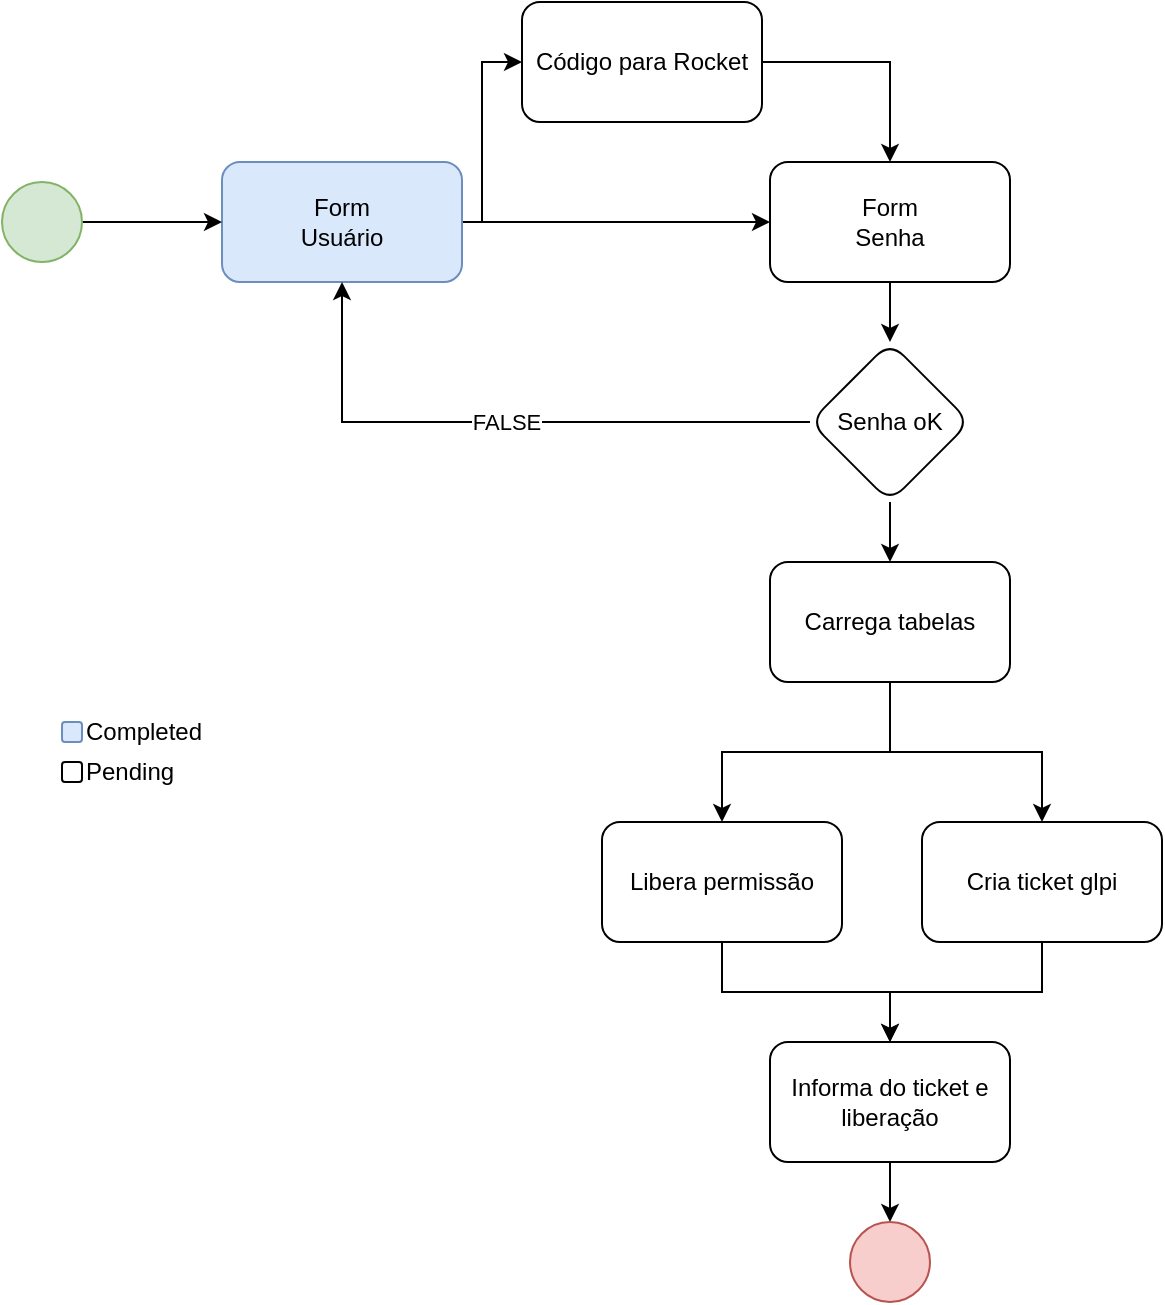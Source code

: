 <mxfile version="14.9.0" type="device"><diagram id="CQ-E3pTUVAAmznHMhiSK" name="Page-1"><mxGraphModel dx="2249" dy="762" grid="1" gridSize="10" guides="1" tooltips="1" connect="1" arrows="1" fold="1" page="1" pageScale="1" pageWidth="827" pageHeight="1169" math="0" shadow="0"><root><mxCell id="0"/><mxCell id="1" parent="0"/><mxCell id="MpxOjJPeVTy1EKCFRsP5-7" value="" style="edgeStyle=orthogonalEdgeStyle;rounded=0;orthogonalLoop=1;jettySize=auto;html=1;entryX=0;entryY=0.5;entryDx=0;entryDy=0;" parent="1" source="MpxOjJPeVTy1EKCFRsP5-1" target="MpxOjJPeVTy1EKCFRsP5-4" edge="1"><mxGeometry relative="1" as="geometry"><mxPoint x="280" y="210" as="targetPoint"/></mxGeometry></mxCell><mxCell id="MpxOjJPeVTy1EKCFRsP5-9" value="" style="edgeStyle=orthogonalEdgeStyle;rounded=0;orthogonalLoop=1;jettySize=auto;html=1;entryX=0;entryY=0.5;entryDx=0;entryDy=0;" parent="1" source="MpxOjJPeVTy1EKCFRsP5-1" target="MpxOjJPeVTy1EKCFRsP5-2" edge="1"><mxGeometry relative="1" as="geometry"><mxPoint x="140" y="100" as="targetPoint"/><Array as="points"><mxPoint x="210" y="210"/><mxPoint x="210" y="130"/></Array></mxGeometry></mxCell><mxCell id="MpxOjJPeVTy1EKCFRsP5-1" value="&lt;div&gt;Form &lt;br&gt;&lt;/div&gt;&lt;div&gt;Usuário&lt;br&gt;&lt;/div&gt;" style="rounded=1;whiteSpace=wrap;html=1;fillColor=#dae8fc;strokeColor=#6c8ebf;" parent="1" vertex="1"><mxGeometry x="80" y="180" width="120" height="60" as="geometry"/></mxCell><mxCell id="MpxOjJPeVTy1EKCFRsP5-5" value="" style="edgeStyle=orthogonalEdgeStyle;rounded=0;orthogonalLoop=1;jettySize=auto;html=1;" parent="1" source="MpxOjJPeVTy1EKCFRsP5-2" target="MpxOjJPeVTy1EKCFRsP5-4" edge="1"><mxGeometry relative="1" as="geometry"/></mxCell><mxCell id="MpxOjJPeVTy1EKCFRsP5-2" value="Código para Rocket" style="rounded=1;whiteSpace=wrap;html=1;" parent="1" vertex="1"><mxGeometry x="230" y="100" width="120" height="60" as="geometry"/></mxCell><mxCell id="MpxOjJPeVTy1EKCFRsP5-11" value="" style="edgeStyle=orthogonalEdgeStyle;rounded=0;orthogonalLoop=1;jettySize=auto;html=1;" parent="1" source="MpxOjJPeVTy1EKCFRsP5-4" target="MpxOjJPeVTy1EKCFRsP5-10" edge="1"><mxGeometry relative="1" as="geometry"/></mxCell><mxCell id="MpxOjJPeVTy1EKCFRsP5-4" value="&lt;div&gt;Form&lt;/div&gt;&lt;div&gt;Senha&lt;br&gt;&lt;/div&gt;" style="rounded=1;whiteSpace=wrap;html=1;" parent="1" vertex="1"><mxGeometry x="354" y="180" width="120" height="60" as="geometry"/></mxCell><mxCell id="MpxOjJPeVTy1EKCFRsP5-13" value="FALSE" style="edgeStyle=orthogonalEdgeStyle;rounded=0;orthogonalLoop=1;jettySize=auto;html=1;entryX=0.5;entryY=1;entryDx=0;entryDy=0;" parent="1" source="MpxOjJPeVTy1EKCFRsP5-10" target="MpxOjJPeVTy1EKCFRsP5-1" edge="1"><mxGeometry relative="1" as="geometry"><mxPoint x="314" y="310" as="targetPoint"/></mxGeometry></mxCell><mxCell id="MpxOjJPeVTy1EKCFRsP5-15" value="" style="edgeStyle=orthogonalEdgeStyle;rounded=0;orthogonalLoop=1;jettySize=auto;html=1;" parent="1" source="MpxOjJPeVTy1EKCFRsP5-10" target="MpxOjJPeVTy1EKCFRsP5-14" edge="1"><mxGeometry relative="1" as="geometry"/></mxCell><mxCell id="MpxOjJPeVTy1EKCFRsP5-10" value="Senha oK" style="rhombus;whiteSpace=wrap;html=1;rounded=1;" parent="1" vertex="1"><mxGeometry x="374" y="270" width="80" height="80" as="geometry"/></mxCell><mxCell id="MpxOjJPeVTy1EKCFRsP5-17" value="" style="edgeStyle=orthogonalEdgeStyle;rounded=0;orthogonalLoop=1;jettySize=auto;html=1;" parent="1" source="MpxOjJPeVTy1EKCFRsP5-14" target="MpxOjJPeVTy1EKCFRsP5-16" edge="1"><mxGeometry relative="1" as="geometry"/></mxCell><mxCell id="MpxOjJPeVTy1EKCFRsP5-14" value="Carrega tabelas" style="rounded=1;whiteSpace=wrap;html=1;" parent="1" vertex="1"><mxGeometry x="354" y="380" width="120" height="60" as="geometry"/></mxCell><mxCell id="MpxOjJPeVTy1EKCFRsP5-21" value="" style="edgeStyle=orthogonalEdgeStyle;rounded=0;orthogonalLoop=1;jettySize=auto;html=1;" parent="1" source="MpxOjJPeVTy1EKCFRsP5-16" target="MpxOjJPeVTy1EKCFRsP5-20" edge="1"><mxGeometry relative="1" as="geometry"/></mxCell><mxCell id="MpxOjJPeVTy1EKCFRsP5-16" value="Libera permissão" style="whiteSpace=wrap;html=1;rounded=1;" parent="1" vertex="1"><mxGeometry x="270" y="510" width="120" height="60" as="geometry"/></mxCell><mxCell id="MpxOjJPeVTy1EKCFRsP5-22" value="" style="edgeStyle=orthogonalEdgeStyle;rounded=0;orthogonalLoop=1;jettySize=auto;html=1;" parent="1" source="MpxOjJPeVTy1EKCFRsP5-18" target="MpxOjJPeVTy1EKCFRsP5-20" edge="1"><mxGeometry relative="1" as="geometry"/></mxCell><mxCell id="MpxOjJPeVTy1EKCFRsP5-18" value="Cria ticket glpi" style="whiteSpace=wrap;html=1;rounded=1;" parent="1" vertex="1"><mxGeometry x="430" y="510" width="120" height="60" as="geometry"/></mxCell><mxCell id="MpxOjJPeVTy1EKCFRsP5-19" value="" style="edgeStyle=orthogonalEdgeStyle;rounded=0;orthogonalLoop=1;jettySize=auto;html=1;entryX=0.5;entryY=0;entryDx=0;entryDy=0;exitX=0.5;exitY=1;exitDx=0;exitDy=0;" parent="1" source="MpxOjJPeVTy1EKCFRsP5-14" target="MpxOjJPeVTy1EKCFRsP5-18" edge="1"><mxGeometry relative="1" as="geometry"><mxPoint x="424" y="450" as="sourcePoint"/><mxPoint x="340" y="520" as="targetPoint"/></mxGeometry></mxCell><mxCell id="T-FEMNvMZECPwDIgLNaZ-2" value="" style="edgeStyle=orthogonalEdgeStyle;rounded=0;orthogonalLoop=1;jettySize=auto;html=1;" parent="1" source="MpxOjJPeVTy1EKCFRsP5-20" target="T-FEMNvMZECPwDIgLNaZ-1" edge="1"><mxGeometry relative="1" as="geometry"/></mxCell><mxCell id="MpxOjJPeVTy1EKCFRsP5-20" value="Informa do ticket e liberação" style="whiteSpace=wrap;html=1;rounded=1;" parent="1" vertex="1"><mxGeometry x="354" y="620" width="120" height="60" as="geometry"/></mxCell><mxCell id="MpxOjJPeVTy1EKCFRsP5-24" value="" style="edgeStyle=orthogonalEdgeStyle;rounded=0;orthogonalLoop=1;jettySize=auto;html=1;" parent="1" source="MpxOjJPeVTy1EKCFRsP5-23" target="MpxOjJPeVTy1EKCFRsP5-1" edge="1"><mxGeometry relative="1" as="geometry"/></mxCell><mxCell id="MpxOjJPeVTy1EKCFRsP5-23" value="" style="ellipse;whiteSpace=wrap;html=1;aspect=fixed;fillColor=#d5e8d4;strokeColor=#82b366;" parent="1" vertex="1"><mxGeometry x="-30" y="190" width="40" height="40" as="geometry"/></mxCell><mxCell id="T-FEMNvMZECPwDIgLNaZ-1" value="" style="ellipse;whiteSpace=wrap;html=1;aspect=fixed;fillColor=#f8cecc;strokeColor=#b85450;" parent="1" vertex="1"><mxGeometry x="394" y="710" width="40" height="40" as="geometry"/></mxCell><mxCell id="HwpK9y0VnRjU-FKLsbLJ-1" value="Completed" style="rounded=1;whiteSpace=wrap;html=1;fillColor=#dae8fc;strokeColor=#6c8ebf;labelPosition=right;verticalLabelPosition=middle;align=left;verticalAlign=middle;" vertex="1" parent="1"><mxGeometry y="460" width="10" height="10" as="geometry"/></mxCell><mxCell id="HwpK9y0VnRjU-FKLsbLJ-2" value="Pending" style="rounded=1;whiteSpace=wrap;html=1;labelPosition=right;verticalLabelPosition=middle;align=left;verticalAlign=middle;" vertex="1" parent="1"><mxGeometry y="480" width="10" height="10" as="geometry"/></mxCell></root></mxGraphModel></diagram></mxfile>